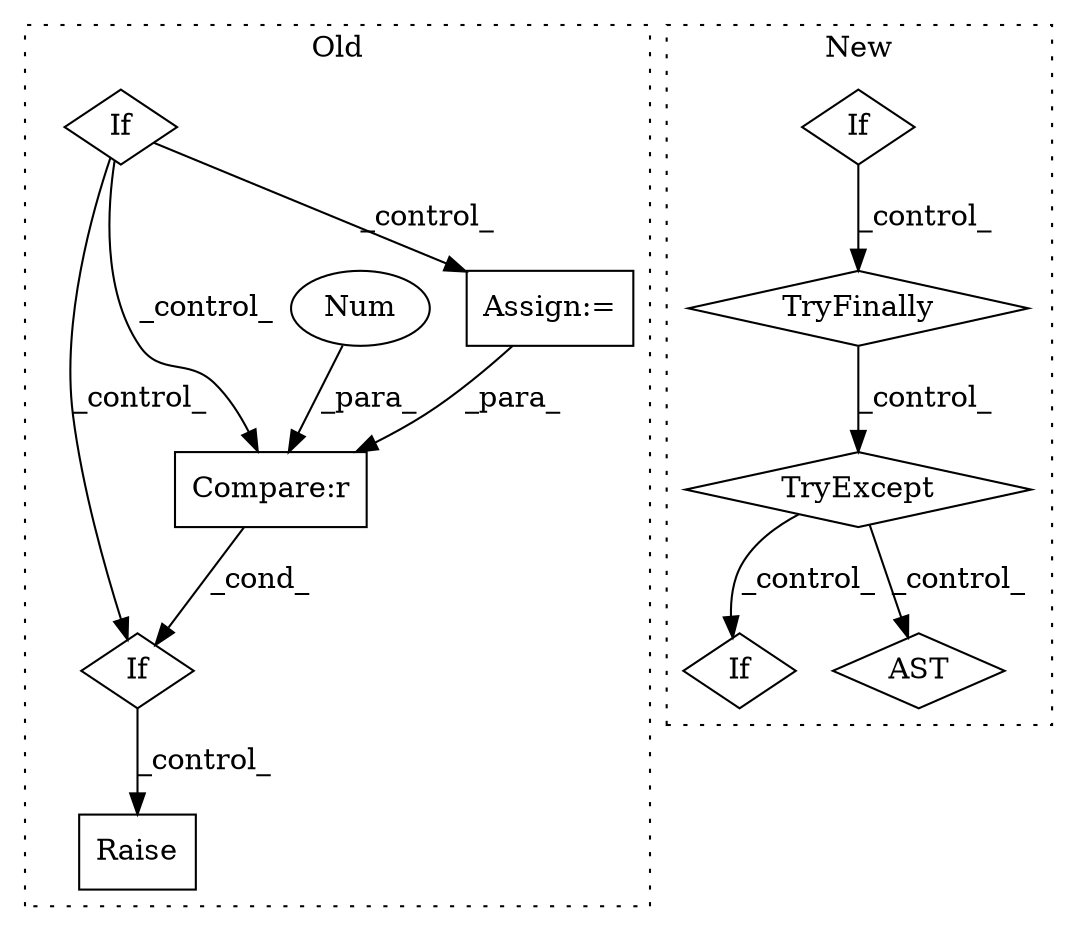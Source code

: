 digraph G {
subgraph cluster0 {
1 [label="Raise" a="91" s="1762" l="6" shape="box"];
4 [label="Assign:=" a="68" s="1078" l="3" shape="box"];
8 [label="If" a="96" s="1132" l="3" shape="diamond"];
9 [label="Compare:r" a="40" s="1140" l="6" shape="box"];
10 [label="Num" a="76" s="1145" l="1" shape="ellipse"];
11 [label="If" a="96" s="534" l="3" shape="diamond"];
label = "Old";
style="dotted";
}
subgraph cluster1 {
2 [label="TryFinally" a="64" s="1159" l="0" shape="diamond"];
3 [label="If" a="96" s="1337" l="3" shape="diamond"];
5 [label="AST" a="2" s="1661,0" l="7,0" shape="diamond"];
6 [label="TryExcept" a="71" s="1159" l="27" shape="diamond"];
7 [label="If" a="96" s="623" l="3" shape="diamond"];
label = "New";
style="dotted";
}
2 -> 6 [label="_control_"];
4 -> 9 [label="_para_"];
6 -> 5 [label="_control_"];
6 -> 3 [label="_control_"];
7 -> 2 [label="_control_"];
8 -> 1 [label="_control_"];
9 -> 8 [label="_cond_"];
10 -> 9 [label="_para_"];
11 -> 4 [label="_control_"];
11 -> 8 [label="_control_"];
11 -> 9 [label="_control_"];
}